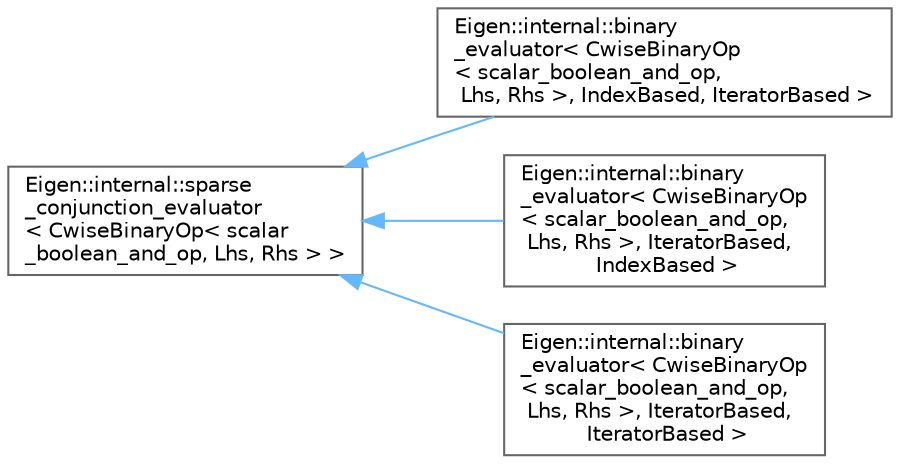 digraph "Graphical Class Hierarchy"
{
 // LATEX_PDF_SIZE
  bgcolor="transparent";
  edge [fontname=Helvetica,fontsize=10,labelfontname=Helvetica,labelfontsize=10];
  node [fontname=Helvetica,fontsize=10,shape=box,height=0.2,width=0.4];
  rankdir="LR";
  Node0 [id="Node000000",label="Eigen::internal::sparse\l_conjunction_evaluator\l\< CwiseBinaryOp\< scalar\l_boolean_and_op, Lhs, Rhs \> \>",height=0.2,width=0.4,color="grey40", fillcolor="white", style="filled",URL="$structEigen_1_1internal_1_1sparse__conjunction__evaluator.html",tooltip=" "];
  Node0 -> Node1 [id="edge1020_Node000000_Node000001",dir="back",color="steelblue1",style="solid",tooltip=" "];
  Node1 [id="Node000001",label="Eigen::internal::binary\l_evaluator\< CwiseBinaryOp\l\< scalar_boolean_and_op,\l Lhs, Rhs \>, IndexBased, IteratorBased \>",height=0.2,width=0.4,color="grey40", fillcolor="white", style="filled",URL="$structEigen_1_1internal_1_1binary__evaluator_3_01CwiseBinaryOp_3_01scalar__boolean__and__op_00_0f1eadf0d6878b69df23c5fe7965ce379.html",tooltip=" "];
  Node0 -> Node2 [id="edge1021_Node000000_Node000002",dir="back",color="steelblue1",style="solid",tooltip=" "];
  Node2 [id="Node000002",label="Eigen::internal::binary\l_evaluator\< CwiseBinaryOp\l\< scalar_boolean_and_op,\l Lhs, Rhs \>, IteratorBased,\l IndexBased \>",height=0.2,width=0.4,color="grey40", fillcolor="white", style="filled",URL="$structEigen_1_1internal_1_1binary__evaluator_3_01CwiseBinaryOp_3_01scalar__boolean__and__op_00_08c62c593168556572fa8be05f4d44538.html",tooltip=" "];
  Node0 -> Node3 [id="edge1022_Node000000_Node000003",dir="back",color="steelblue1",style="solid",tooltip=" "];
  Node3 [id="Node000003",label="Eigen::internal::binary\l_evaluator\< CwiseBinaryOp\l\< scalar_boolean_and_op,\l Lhs, Rhs \>, IteratorBased,\l IteratorBased \>",height=0.2,width=0.4,color="grey40", fillcolor="white", style="filled",URL="$structEigen_1_1internal_1_1binary__evaluator_3_01CwiseBinaryOp_3_01scalar__boolean__and__op_00_0bcdcf6b4f7ab9d1640cc219fdae5a498.html",tooltip=" "];
}
